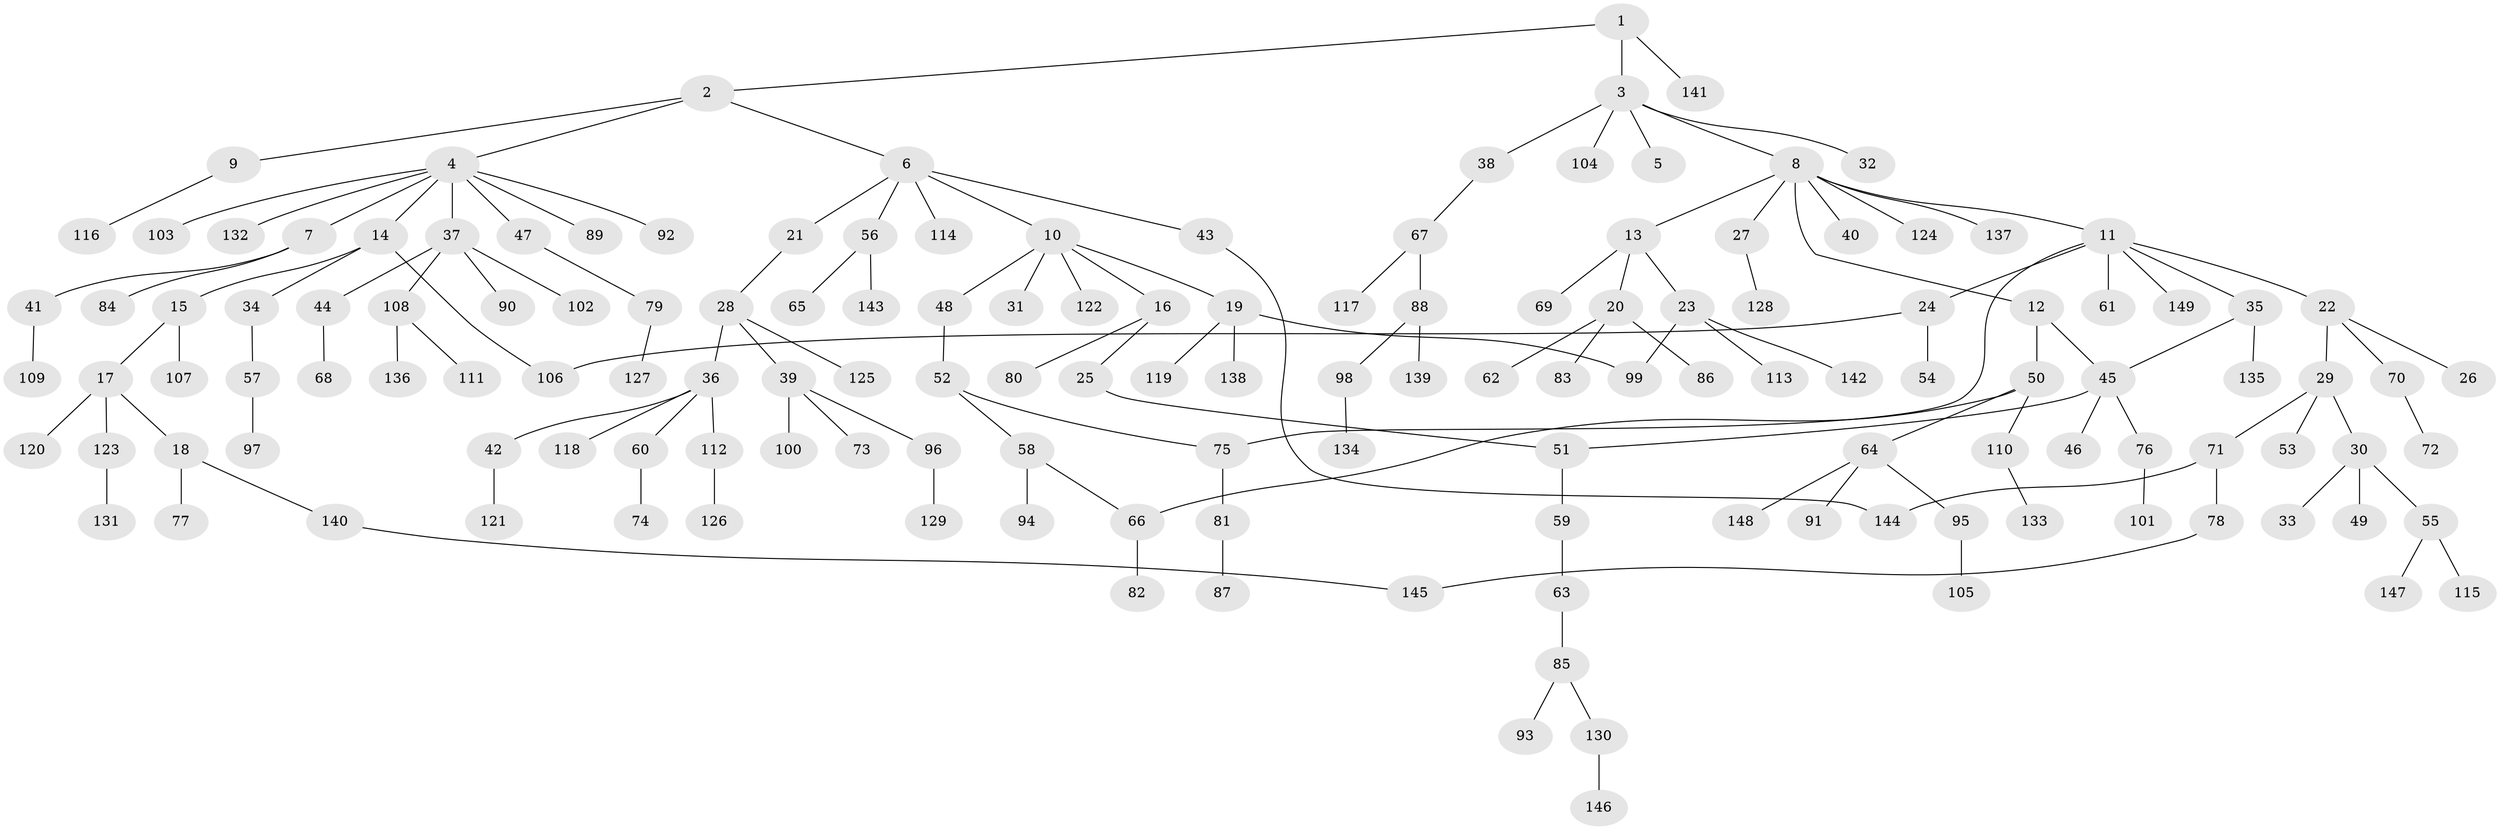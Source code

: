 // Generated by graph-tools (version 1.1) at 2025/34/03/09/25 02:34:32]
// undirected, 149 vertices, 156 edges
graph export_dot {
graph [start="1"]
  node [color=gray90,style=filled];
  1;
  2;
  3;
  4;
  5;
  6;
  7;
  8;
  9;
  10;
  11;
  12;
  13;
  14;
  15;
  16;
  17;
  18;
  19;
  20;
  21;
  22;
  23;
  24;
  25;
  26;
  27;
  28;
  29;
  30;
  31;
  32;
  33;
  34;
  35;
  36;
  37;
  38;
  39;
  40;
  41;
  42;
  43;
  44;
  45;
  46;
  47;
  48;
  49;
  50;
  51;
  52;
  53;
  54;
  55;
  56;
  57;
  58;
  59;
  60;
  61;
  62;
  63;
  64;
  65;
  66;
  67;
  68;
  69;
  70;
  71;
  72;
  73;
  74;
  75;
  76;
  77;
  78;
  79;
  80;
  81;
  82;
  83;
  84;
  85;
  86;
  87;
  88;
  89;
  90;
  91;
  92;
  93;
  94;
  95;
  96;
  97;
  98;
  99;
  100;
  101;
  102;
  103;
  104;
  105;
  106;
  107;
  108;
  109;
  110;
  111;
  112;
  113;
  114;
  115;
  116;
  117;
  118;
  119;
  120;
  121;
  122;
  123;
  124;
  125;
  126;
  127;
  128;
  129;
  130;
  131;
  132;
  133;
  134;
  135;
  136;
  137;
  138;
  139;
  140;
  141;
  142;
  143;
  144;
  145;
  146;
  147;
  148;
  149;
  1 -- 2;
  1 -- 3;
  1 -- 141;
  2 -- 4;
  2 -- 6;
  2 -- 9;
  3 -- 5;
  3 -- 8;
  3 -- 32;
  3 -- 38;
  3 -- 104;
  4 -- 7;
  4 -- 14;
  4 -- 37;
  4 -- 47;
  4 -- 89;
  4 -- 92;
  4 -- 103;
  4 -- 132;
  6 -- 10;
  6 -- 21;
  6 -- 43;
  6 -- 56;
  6 -- 114;
  7 -- 41;
  7 -- 84;
  8 -- 11;
  8 -- 12;
  8 -- 13;
  8 -- 27;
  8 -- 40;
  8 -- 124;
  8 -- 137;
  9 -- 116;
  10 -- 16;
  10 -- 19;
  10 -- 31;
  10 -- 48;
  10 -- 122;
  11 -- 22;
  11 -- 24;
  11 -- 35;
  11 -- 61;
  11 -- 149;
  11 -- 75;
  12 -- 50;
  12 -- 45;
  13 -- 20;
  13 -- 23;
  13 -- 69;
  14 -- 15;
  14 -- 34;
  14 -- 106;
  15 -- 17;
  15 -- 107;
  16 -- 25;
  16 -- 80;
  17 -- 18;
  17 -- 120;
  17 -- 123;
  18 -- 77;
  18 -- 140;
  19 -- 119;
  19 -- 138;
  19 -- 99;
  20 -- 62;
  20 -- 83;
  20 -- 86;
  21 -- 28;
  22 -- 26;
  22 -- 29;
  22 -- 70;
  23 -- 99;
  23 -- 113;
  23 -- 142;
  24 -- 54;
  24 -- 106;
  25 -- 51;
  27 -- 128;
  28 -- 36;
  28 -- 39;
  28 -- 125;
  29 -- 30;
  29 -- 53;
  29 -- 71;
  30 -- 33;
  30 -- 49;
  30 -- 55;
  34 -- 57;
  35 -- 45;
  35 -- 135;
  36 -- 42;
  36 -- 60;
  36 -- 112;
  36 -- 118;
  37 -- 44;
  37 -- 90;
  37 -- 102;
  37 -- 108;
  38 -- 67;
  39 -- 73;
  39 -- 96;
  39 -- 100;
  41 -- 109;
  42 -- 121;
  43 -- 144;
  44 -- 68;
  45 -- 46;
  45 -- 76;
  45 -- 51;
  47 -- 79;
  48 -- 52;
  50 -- 64;
  50 -- 66;
  50 -- 110;
  51 -- 59;
  52 -- 58;
  52 -- 75;
  55 -- 115;
  55 -- 147;
  56 -- 65;
  56 -- 143;
  57 -- 97;
  58 -- 94;
  58 -- 66;
  59 -- 63;
  60 -- 74;
  63 -- 85;
  64 -- 91;
  64 -- 95;
  64 -- 148;
  66 -- 82;
  67 -- 88;
  67 -- 117;
  70 -- 72;
  71 -- 78;
  71 -- 144;
  75 -- 81;
  76 -- 101;
  78 -- 145;
  79 -- 127;
  81 -- 87;
  85 -- 93;
  85 -- 130;
  88 -- 98;
  88 -- 139;
  95 -- 105;
  96 -- 129;
  98 -- 134;
  108 -- 111;
  108 -- 136;
  110 -- 133;
  112 -- 126;
  123 -- 131;
  130 -- 146;
  140 -- 145;
}
